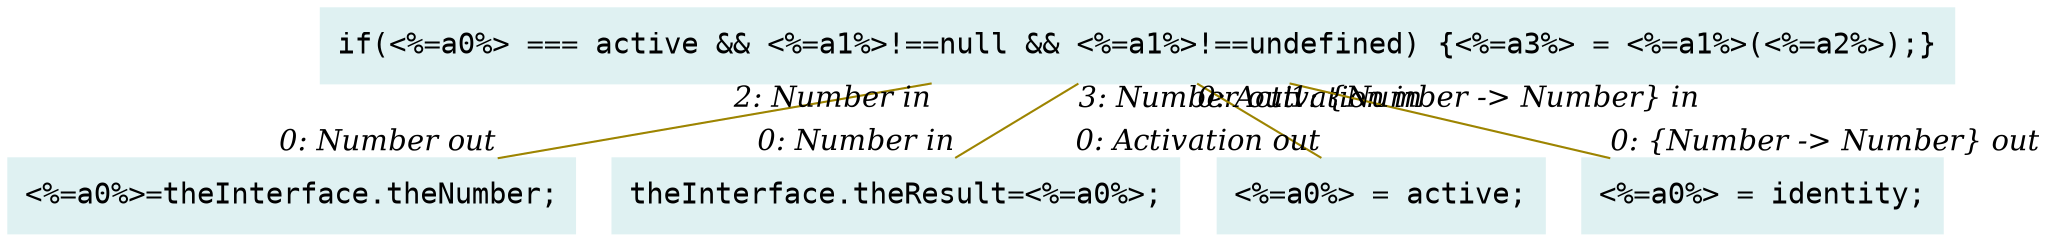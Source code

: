 digraph g{node_1681 [shape="box", style="filled", color="#dff1f2", fontname="Courier", label="<%=a0%>=theInterface.theNumber;
" ]
node_1683 [shape="box", style="filled", color="#dff1f2", fontname="Courier", label="theInterface.theResult=<%=a0%>;
" ]
node_1713 [shape="box", style="filled", color="#dff1f2", fontname="Courier", label="<%=a0%> = active;
" ]
node_1716 [shape="box", style="filled", color="#dff1f2", fontname="Courier", label="<%=a0%> = identity;
" ]
node_1718 [shape="box", style="filled", color="#dff1f2", fontname="Courier", label="if(<%=a0%> === active && <%=a1%>!==null && <%=a1%>!==undefined) {<%=a3%> = <%=a1%>(<%=a2%>);}
" ]
node_1718 -> node_1713 [dir=none, arrowHead=none, fontname="Times-Italic", arrowsize=1, color="#9d8400", label="",  headlabel="0: Activation out", taillabel="0: Activation in" ]
node_1718 -> node_1716 [dir=none, arrowHead=none, fontname="Times-Italic", arrowsize=1, color="#9d8400", label="",  headlabel="0: {Number -> Number} out", taillabel="1: {Number -> Number} in" ]
node_1718 -> node_1681 [dir=none, arrowHead=none, fontname="Times-Italic", arrowsize=1, color="#9d8400", label="",  headlabel="0: Number out", taillabel="2: Number in" ]
node_1718 -> node_1683 [dir=none, arrowHead=none, fontname="Times-Italic", arrowsize=1, color="#9d8400", label="",  headlabel="0: Number in", taillabel="3: Number out" ]
}